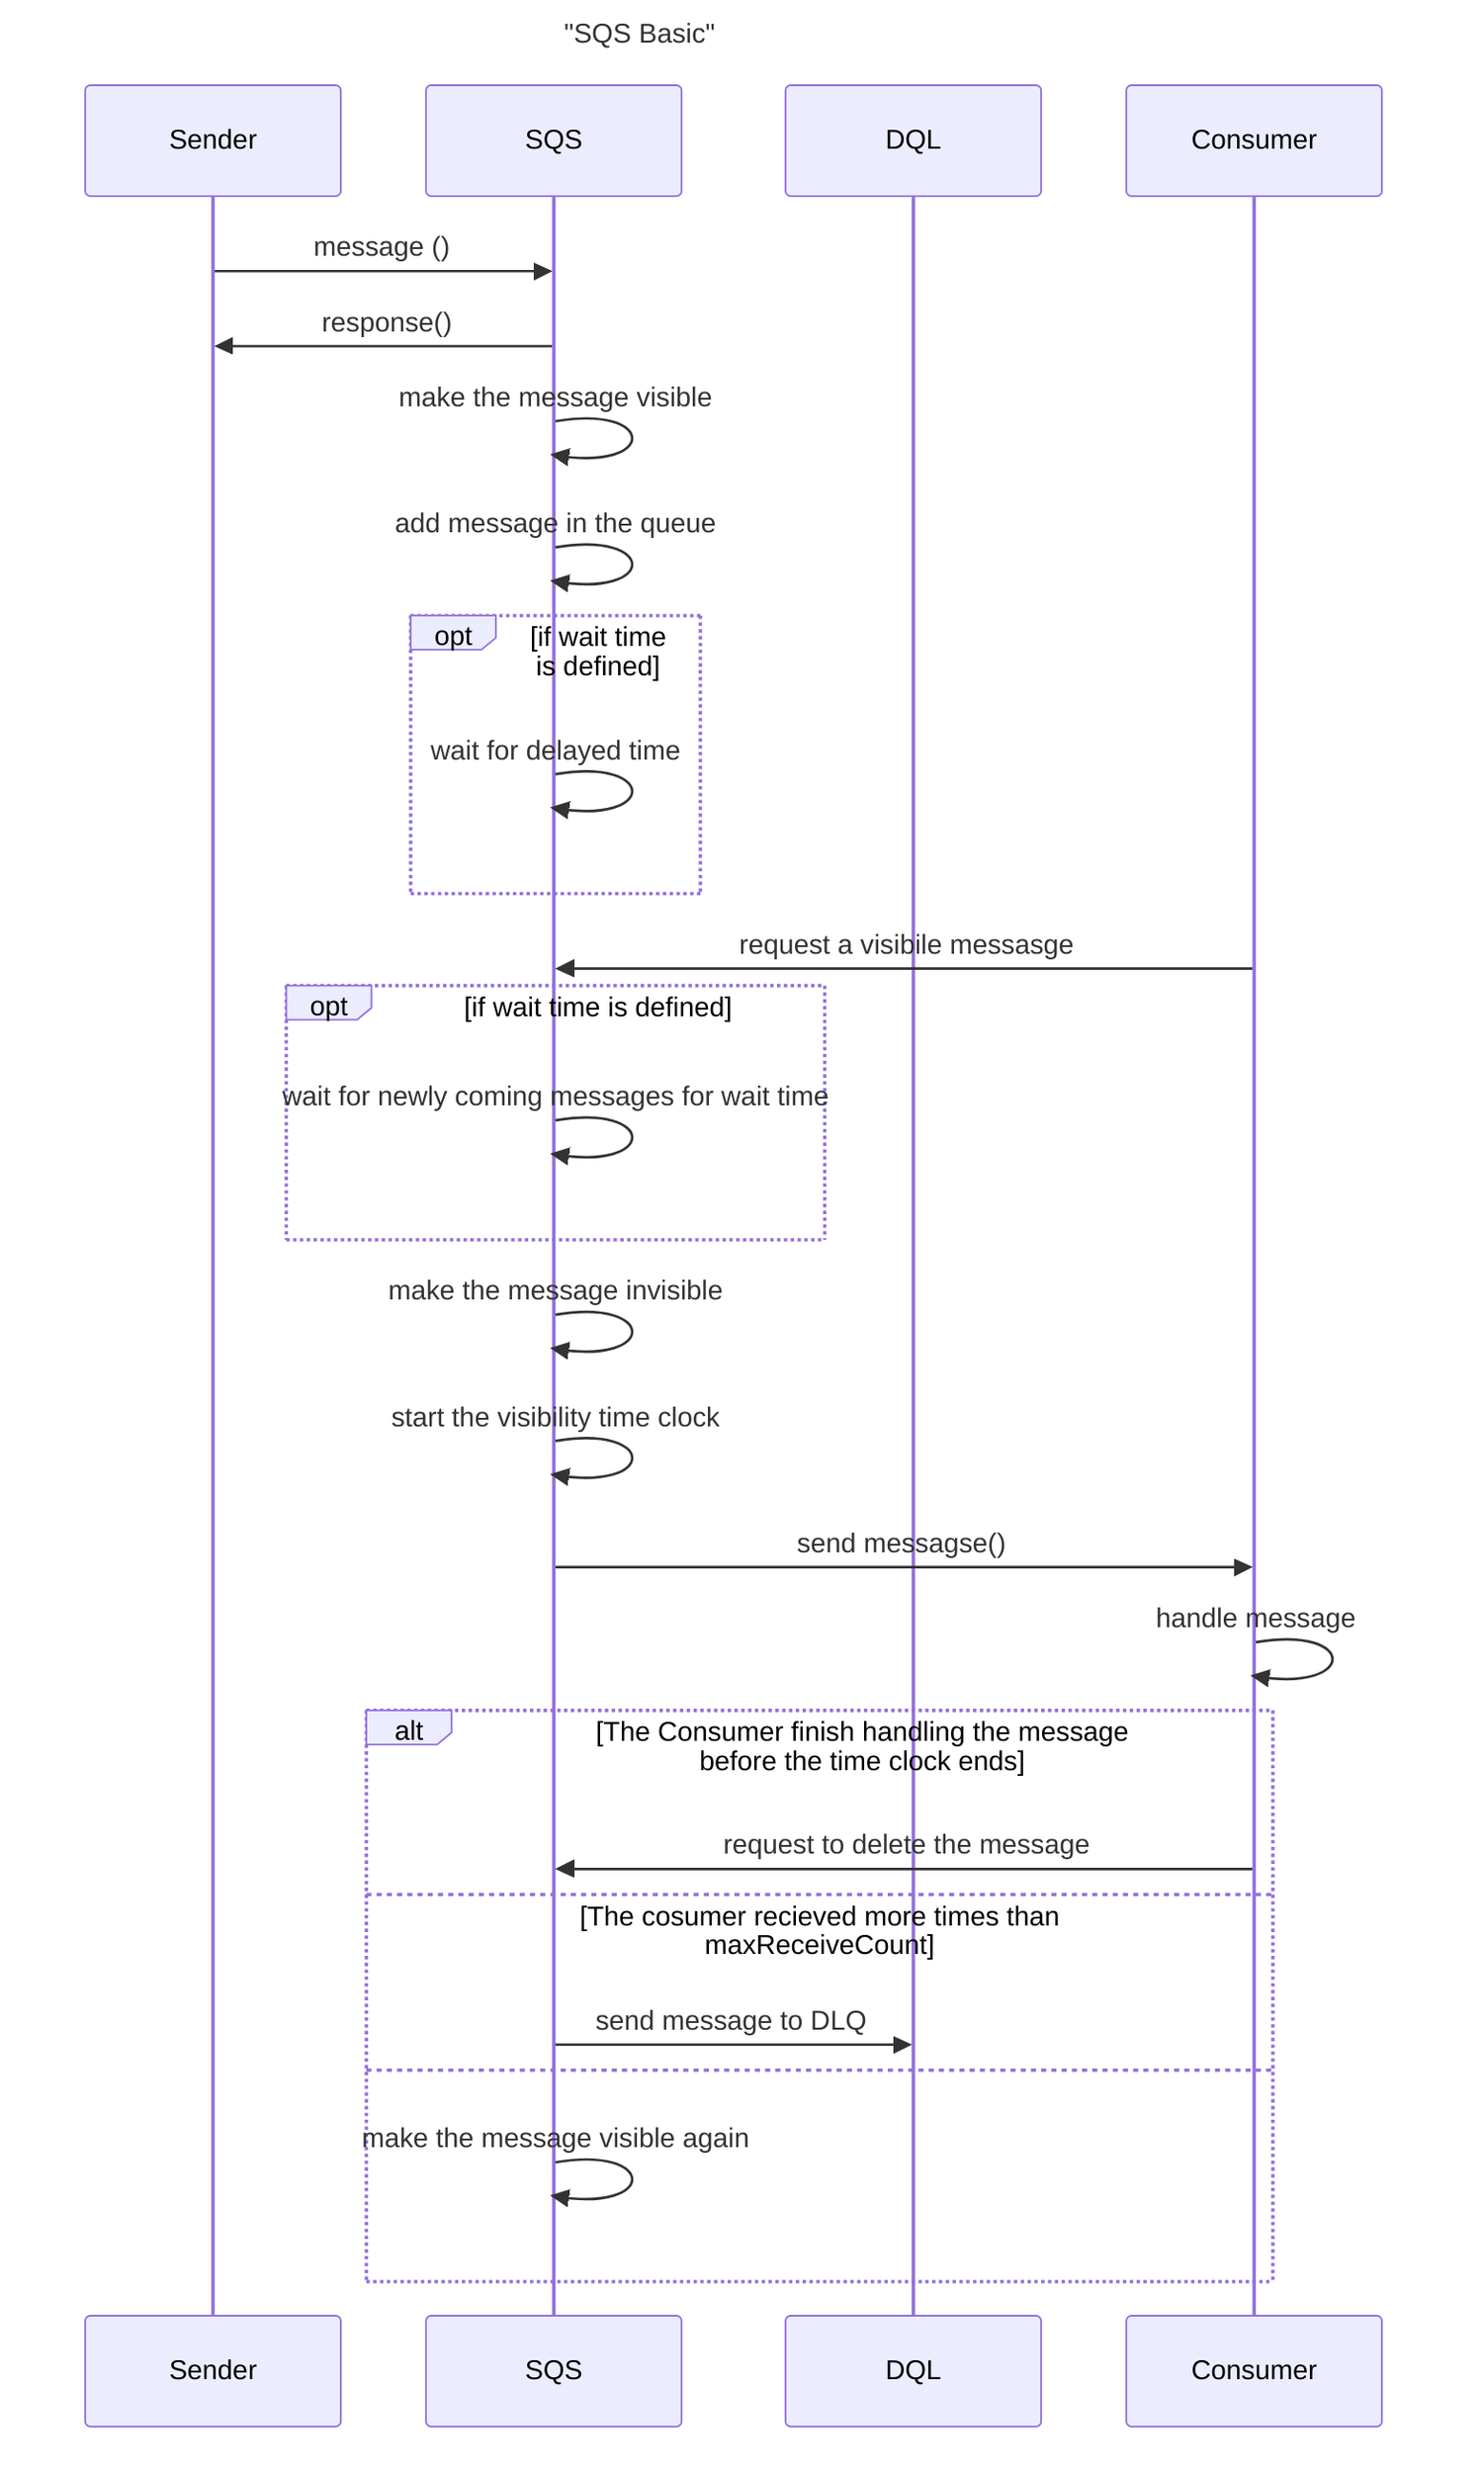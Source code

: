 sequenceDiagram
title "SQS Basic"

participant Sender
participant SQS
participant DQL
participant Consumer

    Sender ->> SQS : message ()
    SQS ->> Sender: response()
    SQS ->> SQS: make the message visible
    SQS ->> SQS: add message in the queue
    opt if wait time is defined
        SQS ->> SQS: wait for delayed time
    end
    Consumer ->> SQS: request a visibile messasge
    opt if wait time is defined
        SQS ->> SQS: wait for newly coming messages for wait time
    end
    SQS ->> SQS: make the message invisible
    SQS ->> SQS: start the visibility time clock
    SQS ->> Consumer: send messagse()
    Consumer ->> Consumer: handle message
    alt The Consumer finish handling the message before the time clock ends
        Consumer ->> SQS: request to delete the message
    else The cosumer recieved more times than maxReceiveCount
        SQS ->> DQL: send message to DLQ
    else
        SQS ->> SQS: make the message visible again
    end